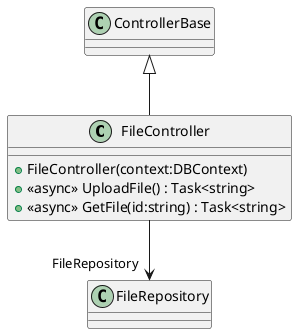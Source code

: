 @startuml
class FileController {
    + FileController(context:DBContext)
    + <<async>> UploadFile() : Task<string>
    + <<async>> GetFile(id:string) : Task<string>
}
ControllerBase <|-- FileController
FileController --> "FileRepository" FileRepository
@enduml
